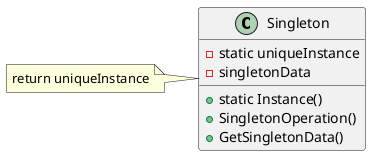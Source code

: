 @startuml
class Singleton
{
    +static Instance()
    +SingletonOperation()
    +GetSingletonData()

    -static uniqueInstance
    -singletonData
    
}

note left of Singleton
 return uniqueInstance
end note
@enduml